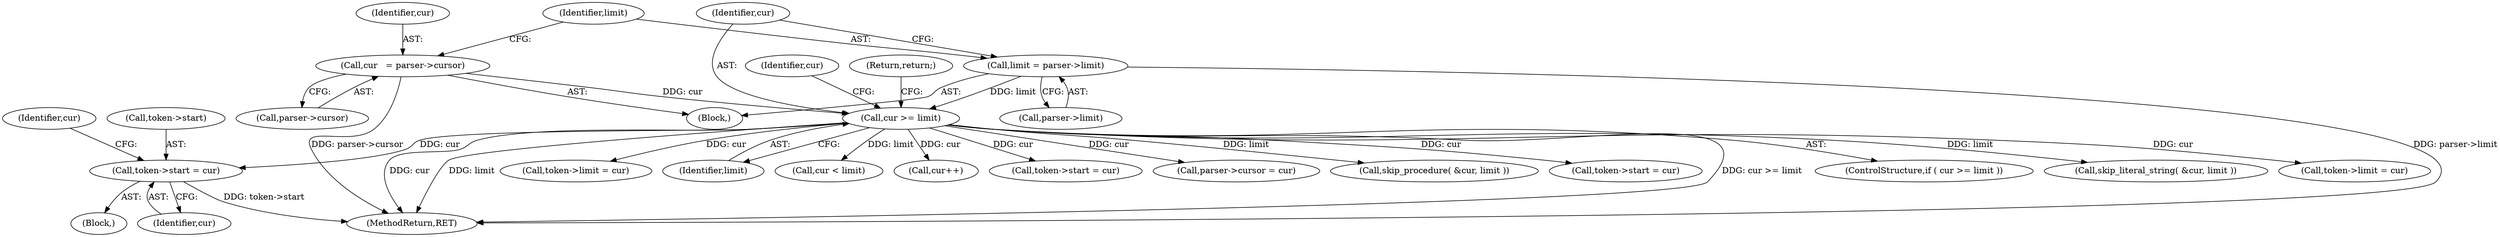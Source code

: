 digraph "0_savannah_3774fc08b502c3e685afca098b6e8a195aded6a0@pointer" {
"1000273" [label="(Call,token->start = cur)"];
"1000259" [label="(Call,cur >= limit)"];
"1000248" [label="(Call,cur   = parser->cursor)"];
"1000253" [label="(Call,limit = parser->limit)"];
"1000227" [label="(Block,)"];
"1000255" [label="(Call,parser->limit)"];
"1000258" [label="(ControlStructure,if ( cur >= limit ))"];
"1000254" [label="(Identifier,limit)"];
"1000280" [label="(Call,skip_literal_string( &cur, limit ))"];
"1000265" [label="(Identifier,cur)"];
"1000285" [label="(Call,token->limit = cur)"];
"1000277" [label="(Identifier,cur)"];
"1000309" [label="(Call,token->limit = cur)"];
"1000253" [label="(Call,limit = parser->limit)"];
"1000261" [label="(Identifier,limit)"];
"1000266" [label="(Block,)"];
"1000344" [label="(Call,cur < limit)"];
"1000250" [label="(Call,parser->cursor)"];
"1000248" [label="(Call,cur   = parser->cursor)"];
"1000259" [label="(Call,cur >= limit)"];
"1000328" [label="(Call,cur++)"];
"1000249" [label="(Identifier,cur)"];
"1000273" [label="(Call,token->start = cur)"];
"1000260" [label="(Identifier,cur)"];
"1000282" [label="(Identifier,cur)"];
"1000297" [label="(Call,token->start = cur)"];
"1000450" [label="(MethodReturn,RET)"];
"1000445" [label="(Call,parser->cursor = cur)"];
"1000304" [label="(Call,skip_procedure( &cur, limit ))"];
"1000396" [label="(Call,token->start = cur)"];
"1000274" [label="(Call,token->start)"];
"1000262" [label="(Return,return;)"];
"1000273" -> "1000266"  [label="AST: "];
"1000273" -> "1000277"  [label="CFG: "];
"1000274" -> "1000273"  [label="AST: "];
"1000277" -> "1000273"  [label="AST: "];
"1000282" -> "1000273"  [label="CFG: "];
"1000273" -> "1000450"  [label="DDG: token->start"];
"1000259" -> "1000273"  [label="DDG: cur"];
"1000259" -> "1000258"  [label="AST: "];
"1000259" -> "1000261"  [label="CFG: "];
"1000260" -> "1000259"  [label="AST: "];
"1000261" -> "1000259"  [label="AST: "];
"1000262" -> "1000259"  [label="CFG: "];
"1000265" -> "1000259"  [label="CFG: "];
"1000259" -> "1000450"  [label="DDG: cur >= limit"];
"1000259" -> "1000450"  [label="DDG: cur"];
"1000259" -> "1000450"  [label="DDG: limit"];
"1000248" -> "1000259"  [label="DDG: cur"];
"1000253" -> "1000259"  [label="DDG: limit"];
"1000259" -> "1000280"  [label="DDG: limit"];
"1000259" -> "1000285"  [label="DDG: cur"];
"1000259" -> "1000297"  [label="DDG: cur"];
"1000259" -> "1000304"  [label="DDG: limit"];
"1000259" -> "1000309"  [label="DDG: cur"];
"1000259" -> "1000328"  [label="DDG: cur"];
"1000259" -> "1000344"  [label="DDG: limit"];
"1000259" -> "1000396"  [label="DDG: cur"];
"1000259" -> "1000445"  [label="DDG: cur"];
"1000248" -> "1000227"  [label="AST: "];
"1000248" -> "1000250"  [label="CFG: "];
"1000249" -> "1000248"  [label="AST: "];
"1000250" -> "1000248"  [label="AST: "];
"1000254" -> "1000248"  [label="CFG: "];
"1000248" -> "1000450"  [label="DDG: parser->cursor"];
"1000253" -> "1000227"  [label="AST: "];
"1000253" -> "1000255"  [label="CFG: "];
"1000254" -> "1000253"  [label="AST: "];
"1000255" -> "1000253"  [label="AST: "];
"1000260" -> "1000253"  [label="CFG: "];
"1000253" -> "1000450"  [label="DDG: parser->limit"];
}
